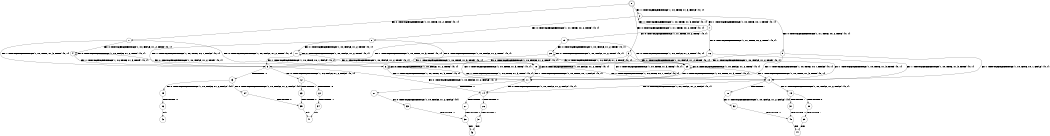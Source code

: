 digraph BCG {
size = "7, 10.5";
center = TRUE;
node [shape = circle];
0 [peripheries = 2];
0 -> 1 [label = "EX !0 !ATOMIC_EXCH_BRANCH (1, +1, TRUE, +0, 2, TRUE) !{0, 1}"];
0 -> 2 [label = "EX !1 !ATOMIC_EXCH_BRANCH (1, +0, TRUE, +1, 3, FALSE) !{0, 1}"];
0 -> 3 [label = "EX !0 !ATOMIC_EXCH_BRANCH (1, +1, TRUE, +0, 2, TRUE) !{0, 1}"];
1 -> 4 [label = "EX !0 !ATOMIC_EXCH_BRANCH (1, +0, FALSE, +1, 2, TRUE) !{0, 1}"];
1 -> 5 [label = "EX !1 !ATOMIC_EXCH_BRANCH (1, +0, TRUE, +1, 3, TRUE) !{0, 1}"];
1 -> 6 [label = "EX !0 !ATOMIC_EXCH_BRANCH (1, +0, FALSE, +1, 2, TRUE) !{0, 1}"];
2 -> 7 [label = "EX !1 !ATOMIC_EXCH_BRANCH (1, +0, TRUE, +0, 1, TRUE) !{0, 1}"];
2 -> 8 [label = "EX !0 !ATOMIC_EXCH_BRANCH (1, +1, TRUE, +0, 2, TRUE) !{0, 1}"];
2 -> 9 [label = "EX !0 !ATOMIC_EXCH_BRANCH (1, +1, TRUE, +0, 2, TRUE) !{0, 1}"];
3 -> 10 [label = "EX !1 !ATOMIC_EXCH_BRANCH (1, +0, TRUE, +1, 3, TRUE) !{0, 1}"];
3 -> 6 [label = "EX !0 !ATOMIC_EXCH_BRANCH (1, +0, FALSE, +1, 2, TRUE) !{0, 1}"];
3 -> 11 [label = "EX !1 !ATOMIC_EXCH_BRANCH (1, +0, TRUE, +1, 3, TRUE) !{0, 1}"];
4 -> 4 [label = "EX !0 !ATOMIC_EXCH_BRANCH (1, +0, FALSE, +1, 2, TRUE) !{0, 1}"];
4 -> 5 [label = "EX !1 !ATOMIC_EXCH_BRANCH (1, +0, TRUE, +1, 3, TRUE) !{0, 1}"];
4 -> 6 [label = "EX !0 !ATOMIC_EXCH_BRANCH (1, +0, FALSE, +1, 2, TRUE) !{0, 1}"];
5 -> 12 [label = "EX !0 !ATOMIC_EXCH_BRANCH (1, +0, FALSE, +1, 2, FALSE) !{0, 1}"];
5 -> 13 [label = "TERMINATE !1"];
5 -> 14 [label = "EX !0 !ATOMIC_EXCH_BRANCH (1, +0, FALSE, +1, 2, FALSE) !{0, 1}"];
6 -> 10 [label = "EX !1 !ATOMIC_EXCH_BRANCH (1, +0, TRUE, +1, 3, TRUE) !{0, 1}"];
6 -> 6 [label = "EX !0 !ATOMIC_EXCH_BRANCH (1, +0, FALSE, +1, 2, TRUE) !{0, 1}"];
6 -> 11 [label = "EX !1 !ATOMIC_EXCH_BRANCH (1, +0, TRUE, +1, 3, TRUE) !{0, 1}"];
7 -> 2 [label = "EX !1 !ATOMIC_EXCH_BRANCH (1, +0, TRUE, +1, 3, FALSE) !{0, 1}"];
7 -> 15 [label = "EX !0 !ATOMIC_EXCH_BRANCH (1, +1, TRUE, +0, 2, TRUE) !{0, 1}"];
7 -> 16 [label = "EX !0 !ATOMIC_EXCH_BRANCH (1, +1, TRUE, +0, 2, TRUE) !{0, 1}"];
8 -> 17 [label = "EX !0 !ATOMIC_EXCH_BRANCH (1, +0, FALSE, +1, 2, TRUE) !{0, 1}"];
8 -> 5 [label = "EX !1 !ATOMIC_EXCH_BRANCH (1, +0, TRUE, +0, 1, FALSE) !{0, 1}"];
8 -> 18 [label = "EX !0 !ATOMIC_EXCH_BRANCH (1, +0, FALSE, +1, 2, TRUE) !{0, 1}"];
9 -> 10 [label = "EX !1 !ATOMIC_EXCH_BRANCH (1, +0, TRUE, +0, 1, FALSE) !{0, 1}"];
9 -> 18 [label = "EX !0 !ATOMIC_EXCH_BRANCH (1, +0, FALSE, +1, 2, TRUE) !{0, 1}"];
9 -> 11 [label = "EX !1 !ATOMIC_EXCH_BRANCH (1, +0, TRUE, +0, 1, FALSE) !{0, 1}"];
10 -> 19 [label = "EX !0 !ATOMIC_EXCH_BRANCH (1, +0, FALSE, +1, 2, FALSE) !{0, 1}"];
10 -> 20 [label = "TERMINATE !1"];
10 -> 14 [label = "EX !0 !ATOMIC_EXCH_BRANCH (1, +0, FALSE, +1, 2, FALSE) !{0, 1}"];
11 -> 14 [label = "EX !0 !ATOMIC_EXCH_BRANCH (1, +0, FALSE, +1, 2, FALSE) !{0, 1}"];
11 -> 21 [label = "TERMINATE !1"];
12 -> 22 [label = "TERMINATE !0"];
12 -> 23 [label = "TERMINATE !1"];
13 -> 24 [label = "EX !0 !ATOMIC_EXCH_BRANCH (1, +0, FALSE, +1, 2, FALSE) !{0}"];
13 -> 25 [label = "EX !0 !ATOMIC_EXCH_BRANCH (1, +0, FALSE, +1, 2, FALSE) !{0}"];
14 -> 26 [label = "TERMINATE !0"];
14 -> 27 [label = "TERMINATE !1"];
15 -> 28 [label = "EX !0 !ATOMIC_EXCH_BRANCH (1, +0, FALSE, +1, 2, TRUE) !{0, 1}"];
15 -> 5 [label = "EX !1 !ATOMIC_EXCH_BRANCH (1, +0, TRUE, +1, 3, TRUE) !{0, 1}"];
15 -> 29 [label = "EX !0 !ATOMIC_EXCH_BRANCH (1, +0, FALSE, +1, 2, TRUE) !{0, 1}"];
16 -> 10 [label = "EX !1 !ATOMIC_EXCH_BRANCH (1, +0, TRUE, +1, 3, TRUE) !{0, 1}"];
16 -> 29 [label = "EX !0 !ATOMIC_EXCH_BRANCH (1, +0, FALSE, +1, 2, TRUE) !{0, 1}"];
16 -> 11 [label = "EX !1 !ATOMIC_EXCH_BRANCH (1, +0, TRUE, +1, 3, TRUE) !{0, 1}"];
17 -> 17 [label = "EX !0 !ATOMIC_EXCH_BRANCH (1, +0, FALSE, +1, 2, TRUE) !{0, 1}"];
17 -> 5 [label = "EX !1 !ATOMIC_EXCH_BRANCH (1, +0, TRUE, +0, 1, FALSE) !{0, 1}"];
17 -> 18 [label = "EX !0 !ATOMIC_EXCH_BRANCH (1, +0, FALSE, +1, 2, TRUE) !{0, 1}"];
18 -> 10 [label = "EX !1 !ATOMIC_EXCH_BRANCH (1, +0, TRUE, +0, 1, FALSE) !{0, 1}"];
18 -> 18 [label = "EX !0 !ATOMIC_EXCH_BRANCH (1, +0, FALSE, +1, 2, TRUE) !{0, 1}"];
18 -> 11 [label = "EX !1 !ATOMIC_EXCH_BRANCH (1, +0, TRUE, +0, 1, FALSE) !{0, 1}"];
19 -> 30 [label = "TERMINATE !0"];
19 -> 31 [label = "TERMINATE !1"];
20 -> 32 [label = "EX !0 !ATOMIC_EXCH_BRANCH (1, +0, FALSE, +1, 2, FALSE) !{0}"];
21 -> 33 [label = "EX !0 !ATOMIC_EXCH_BRANCH (1, +0, FALSE, +1, 2, FALSE) !{0}"];
22 -> 34 [label = "TERMINATE !1"];
23 -> 35 [label = "TERMINATE !0"];
24 -> 35 [label = "TERMINATE !0"];
25 -> 36 [label = "TERMINATE !0"];
26 -> 37 [label = "TERMINATE !1"];
27 -> 38 [label = "TERMINATE !0"];
28 -> 28 [label = "EX !0 !ATOMIC_EXCH_BRANCH (1, +0, FALSE, +1, 2, TRUE) !{0, 1}"];
28 -> 5 [label = "EX !1 !ATOMIC_EXCH_BRANCH (1, +0, TRUE, +1, 3, TRUE) !{0, 1}"];
28 -> 29 [label = "EX !0 !ATOMIC_EXCH_BRANCH (1, +0, FALSE, +1, 2, TRUE) !{0, 1}"];
29 -> 10 [label = "EX !1 !ATOMIC_EXCH_BRANCH (1, +0, TRUE, +1, 3, TRUE) !{0, 1}"];
29 -> 29 [label = "EX !0 !ATOMIC_EXCH_BRANCH (1, +0, FALSE, +1, 2, TRUE) !{0, 1}"];
29 -> 11 [label = "EX !1 !ATOMIC_EXCH_BRANCH (1, +0, TRUE, +1, 3, TRUE) !{0, 1}"];
30 -> 39 [label = "TERMINATE !1"];
31 -> 40 [label = "TERMINATE !0"];
32 -> 40 [label = "TERMINATE !0"];
33 -> 38 [label = "TERMINATE !0"];
34 -> 41 [label = "exit"];
35 -> 41 [label = "exit"];
36 -> 42 [label = "exit"];
37 -> 43 [label = "exit"];
38 -> 43 [label = "exit"];
39 -> 44 [label = "exit"];
40 -> 44 [label = "exit"];
}
